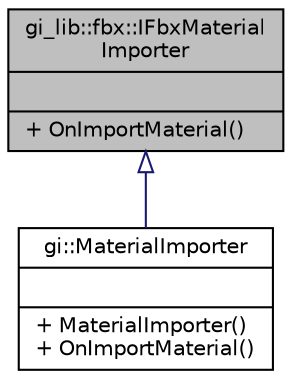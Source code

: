 digraph "gi_lib::fbx::IFbxMaterialImporter"
{
  edge [fontname="Helvetica",fontsize="10",labelfontname="Helvetica",labelfontsize="10"];
  node [fontname="Helvetica",fontsize="10",shape=record];
  Node1 [label="{gi_lib::fbx::IFbxMaterial\lImporter\n||+ OnImportMaterial()\l}",height=0.2,width=0.4,color="black", fillcolor="grey75", style="filled", fontcolor="black"];
  Node1 -> Node2 [dir="back",color="midnightblue",fontsize="10",style="solid",arrowtail="onormal",fontname="Helvetica"];
  Node2 [label="{gi::MaterialImporter\n||+ MaterialImporter()\l+ OnImportMaterial()\l}",height=0.2,width=0.4,color="black", fillcolor="white", style="filled",URL="$classgi_1_1_material_importer.html",tooltip="Handle the material import from a fbx file. "];
}
